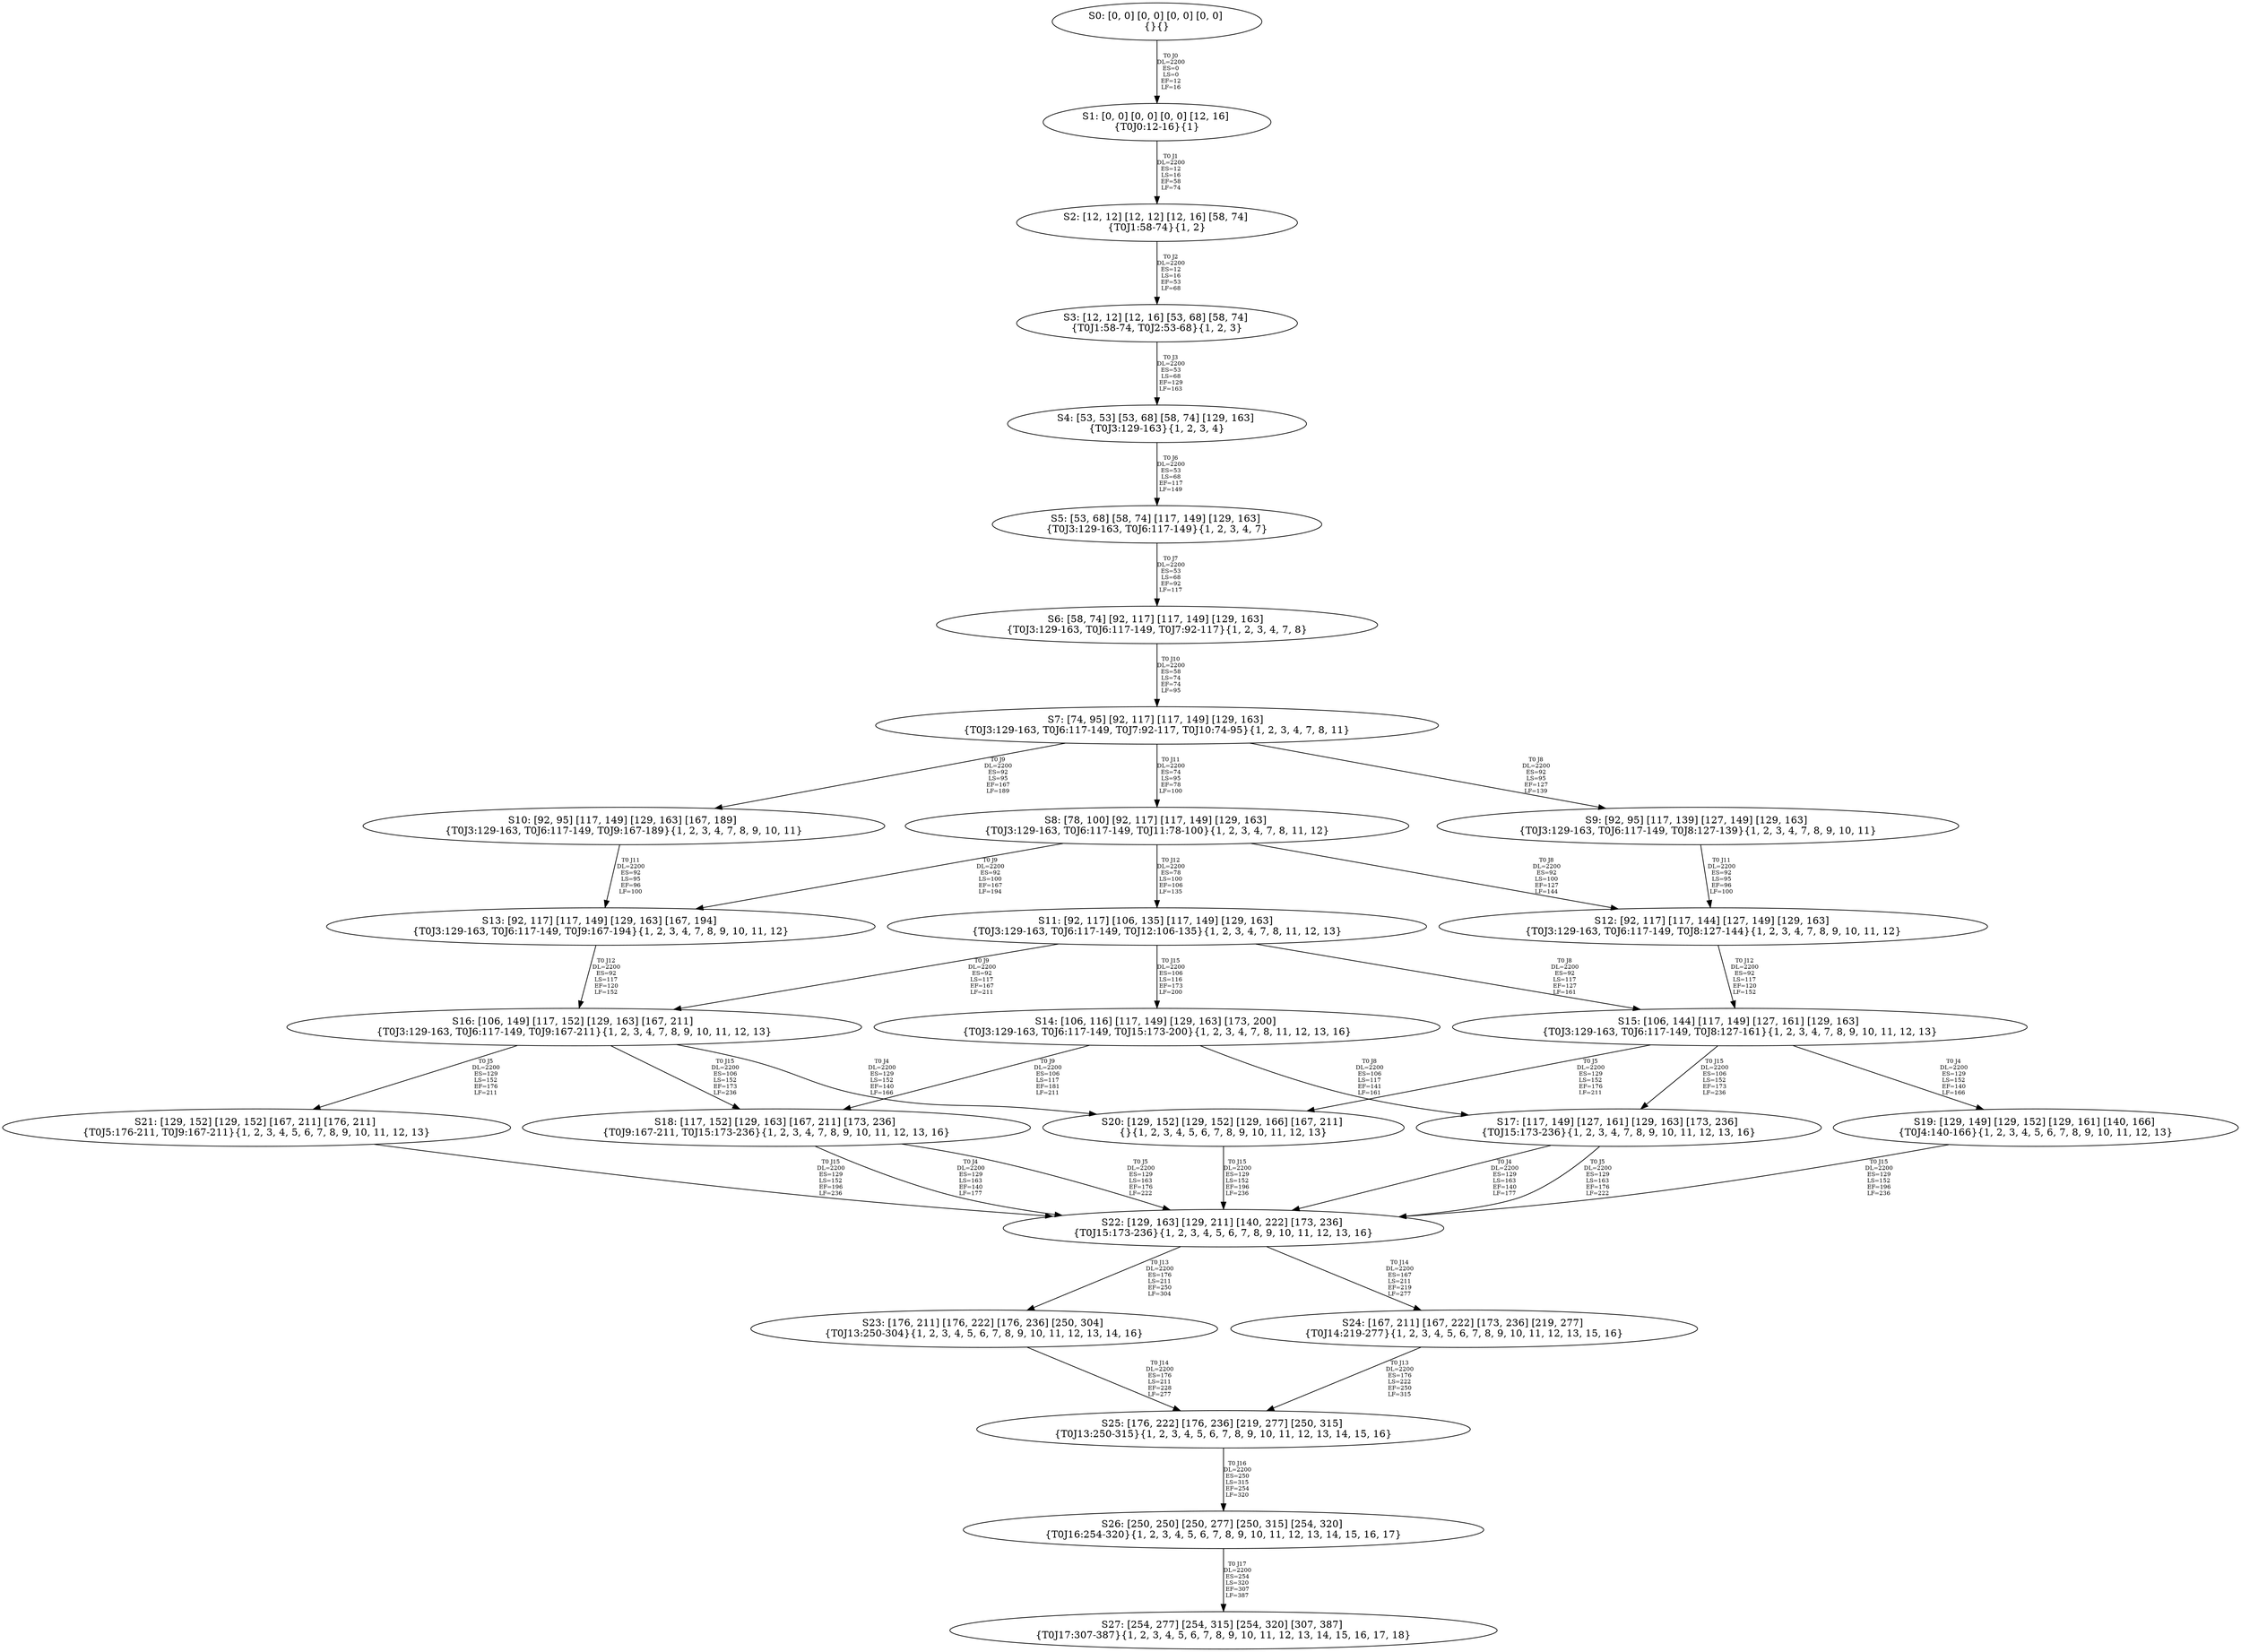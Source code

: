 digraph {
	S0[label="S0: [0, 0] [0, 0] [0, 0] [0, 0] \n{}{}"];
	S1[label="S1: [0, 0] [0, 0] [0, 0] [12, 16] \n{T0J0:12-16}{1}"];
	S2[label="S2: [12, 12] [12, 12] [12, 16] [58, 74] \n{T0J1:58-74}{1, 2}"];
	S3[label="S3: [12, 12] [12, 16] [53, 68] [58, 74] \n{T0J1:58-74, T0J2:53-68}{1, 2, 3}"];
	S4[label="S4: [53, 53] [53, 68] [58, 74] [129, 163] \n{T0J3:129-163}{1, 2, 3, 4}"];
	S5[label="S5: [53, 68] [58, 74] [117, 149] [129, 163] \n{T0J3:129-163, T0J6:117-149}{1, 2, 3, 4, 7}"];
	S6[label="S6: [58, 74] [92, 117] [117, 149] [129, 163] \n{T0J3:129-163, T0J6:117-149, T0J7:92-117}{1, 2, 3, 4, 7, 8}"];
	S7[label="S7: [74, 95] [92, 117] [117, 149] [129, 163] \n{T0J3:129-163, T0J6:117-149, T0J7:92-117, T0J10:74-95}{1, 2, 3, 4, 7, 8, 11}"];
	S8[label="S8: [78, 100] [92, 117] [117, 149] [129, 163] \n{T0J3:129-163, T0J6:117-149, T0J11:78-100}{1, 2, 3, 4, 7, 8, 11, 12}"];
	S9[label="S9: [92, 95] [117, 139] [127, 149] [129, 163] \n{T0J3:129-163, T0J6:117-149, T0J8:127-139}{1, 2, 3, 4, 7, 8, 9, 10, 11}"];
	S10[label="S10: [92, 95] [117, 149] [129, 163] [167, 189] \n{T0J3:129-163, T0J6:117-149, T0J9:167-189}{1, 2, 3, 4, 7, 8, 9, 10, 11}"];
	S11[label="S11: [92, 117] [106, 135] [117, 149] [129, 163] \n{T0J3:129-163, T0J6:117-149, T0J12:106-135}{1, 2, 3, 4, 7, 8, 11, 12, 13}"];
	S12[label="S12: [92, 117] [117, 144] [127, 149] [129, 163] \n{T0J3:129-163, T0J6:117-149, T0J8:127-144}{1, 2, 3, 4, 7, 8, 9, 10, 11, 12}"];
	S13[label="S13: [92, 117] [117, 149] [129, 163] [167, 194] \n{T0J3:129-163, T0J6:117-149, T0J9:167-194}{1, 2, 3, 4, 7, 8, 9, 10, 11, 12}"];
	S14[label="S14: [106, 116] [117, 149] [129, 163] [173, 200] \n{T0J3:129-163, T0J6:117-149, T0J15:173-200}{1, 2, 3, 4, 7, 8, 11, 12, 13, 16}"];
	S15[label="S15: [106, 144] [117, 149] [127, 161] [129, 163] \n{T0J3:129-163, T0J6:117-149, T0J8:127-161}{1, 2, 3, 4, 7, 8, 9, 10, 11, 12, 13}"];
	S16[label="S16: [106, 149] [117, 152] [129, 163] [167, 211] \n{T0J3:129-163, T0J6:117-149, T0J9:167-211}{1, 2, 3, 4, 7, 8, 9, 10, 11, 12, 13}"];
	S17[label="S17: [117, 149] [127, 161] [129, 163] [173, 236] \n{T0J15:173-236}{1, 2, 3, 4, 7, 8, 9, 10, 11, 12, 13, 16}"];
	S18[label="S18: [117, 152] [129, 163] [167, 211] [173, 236] \n{T0J9:167-211, T0J15:173-236}{1, 2, 3, 4, 7, 8, 9, 10, 11, 12, 13, 16}"];
	S19[label="S19: [129, 149] [129, 152] [129, 161] [140, 166] \n{T0J4:140-166}{1, 2, 3, 4, 5, 6, 7, 8, 9, 10, 11, 12, 13}"];
	S20[label="S20: [129, 152] [129, 152] [129, 166] [167, 211] \n{}{1, 2, 3, 4, 5, 6, 7, 8, 9, 10, 11, 12, 13}"];
	S21[label="S21: [129, 152] [129, 152] [167, 211] [176, 211] \n{T0J5:176-211, T0J9:167-211}{1, 2, 3, 4, 5, 6, 7, 8, 9, 10, 11, 12, 13}"];
	S22[label="S22: [129, 163] [129, 211] [140, 222] [173, 236] \n{T0J15:173-236}{1, 2, 3, 4, 5, 6, 7, 8, 9, 10, 11, 12, 13, 16}"];
	S23[label="S23: [176, 211] [176, 222] [176, 236] [250, 304] \n{T0J13:250-304}{1, 2, 3, 4, 5, 6, 7, 8, 9, 10, 11, 12, 13, 14, 16}"];
	S24[label="S24: [167, 211] [167, 222] [173, 236] [219, 277] \n{T0J14:219-277}{1, 2, 3, 4, 5, 6, 7, 8, 9, 10, 11, 12, 13, 15, 16}"];
	S25[label="S25: [176, 222] [176, 236] [219, 277] [250, 315] \n{T0J13:250-315}{1, 2, 3, 4, 5, 6, 7, 8, 9, 10, 11, 12, 13, 14, 15, 16}"];
	S26[label="S26: [250, 250] [250, 277] [250, 315] [254, 320] \n{T0J16:254-320}{1, 2, 3, 4, 5, 6, 7, 8, 9, 10, 11, 12, 13, 14, 15, 16, 17}"];
	S27[label="S27: [254, 277] [254, 315] [254, 320] [307, 387] \n{T0J17:307-387}{1, 2, 3, 4, 5, 6, 7, 8, 9, 10, 11, 12, 13, 14, 15, 16, 17, 18}"];
	S0 -> S1[label="T0 J0\nDL=2200\nES=0\nLS=0\nEF=12\nLF=16",fontsize=8];
	S1 -> S2[label="T0 J1\nDL=2200\nES=12\nLS=16\nEF=58\nLF=74",fontsize=8];
	S2 -> S3[label="T0 J2\nDL=2200\nES=12\nLS=16\nEF=53\nLF=68",fontsize=8];
	S3 -> S4[label="T0 J3\nDL=2200\nES=53\nLS=68\nEF=129\nLF=163",fontsize=8];
	S4 -> S5[label="T0 J6\nDL=2200\nES=53\nLS=68\nEF=117\nLF=149",fontsize=8];
	S5 -> S6[label="T0 J7\nDL=2200\nES=53\nLS=68\nEF=92\nLF=117",fontsize=8];
	S6 -> S7[label="T0 J10\nDL=2200\nES=58\nLS=74\nEF=74\nLF=95",fontsize=8];
	S7 -> S9[label="T0 J8\nDL=2200\nES=92\nLS=95\nEF=127\nLF=139",fontsize=8];
	S7 -> S10[label="T0 J9\nDL=2200\nES=92\nLS=95\nEF=167\nLF=189",fontsize=8];
	S7 -> S8[label="T0 J11\nDL=2200\nES=74\nLS=95\nEF=78\nLF=100",fontsize=8];
	S8 -> S12[label="T0 J8\nDL=2200\nES=92\nLS=100\nEF=127\nLF=144",fontsize=8];
	S8 -> S13[label="T0 J9\nDL=2200\nES=92\nLS=100\nEF=167\nLF=194",fontsize=8];
	S8 -> S11[label="T0 J12\nDL=2200\nES=78\nLS=100\nEF=106\nLF=135",fontsize=8];
	S9 -> S12[label="T0 J11\nDL=2200\nES=92\nLS=95\nEF=96\nLF=100",fontsize=8];
	S10 -> S13[label="T0 J11\nDL=2200\nES=92\nLS=95\nEF=96\nLF=100",fontsize=8];
	S11 -> S15[label="T0 J8\nDL=2200\nES=92\nLS=117\nEF=127\nLF=161",fontsize=8];
	S11 -> S16[label="T0 J9\nDL=2200\nES=92\nLS=117\nEF=167\nLF=211",fontsize=8];
	S11 -> S14[label="T0 J15\nDL=2200\nES=106\nLS=116\nEF=173\nLF=200",fontsize=8];
	S12 -> S15[label="T0 J12\nDL=2200\nES=92\nLS=117\nEF=120\nLF=152",fontsize=8];
	S13 -> S16[label="T0 J12\nDL=2200\nES=92\nLS=117\nEF=120\nLF=152",fontsize=8];
	S14 -> S17[label="T0 J8\nDL=2200\nES=106\nLS=117\nEF=141\nLF=161",fontsize=8];
	S14 -> S18[label="T0 J9\nDL=2200\nES=106\nLS=117\nEF=181\nLF=211",fontsize=8];
	S15 -> S19[label="T0 J4\nDL=2200\nES=129\nLS=152\nEF=140\nLF=166",fontsize=8];
	S15 -> S20[label="T0 J5\nDL=2200\nES=129\nLS=152\nEF=176\nLF=211",fontsize=8];
	S15 -> S17[label="T0 J15\nDL=2200\nES=106\nLS=152\nEF=173\nLF=236",fontsize=8];
	S16 -> S20[label="T0 J4\nDL=2200\nES=129\nLS=152\nEF=140\nLF=166",fontsize=8];
	S16 -> S21[label="T0 J5\nDL=2200\nES=129\nLS=152\nEF=176\nLF=211",fontsize=8];
	S16 -> S18[label="T0 J15\nDL=2200\nES=106\nLS=152\nEF=173\nLF=236",fontsize=8];
	S17 -> S22[label="T0 J4\nDL=2200\nES=129\nLS=163\nEF=140\nLF=177",fontsize=8];
	S17 -> S22[label="T0 J5\nDL=2200\nES=129\nLS=163\nEF=176\nLF=222",fontsize=8];
	S18 -> S22[label="T0 J4\nDL=2200\nES=129\nLS=163\nEF=140\nLF=177",fontsize=8];
	S18 -> S22[label="T0 J5\nDL=2200\nES=129\nLS=163\nEF=176\nLF=222",fontsize=8];
	S19 -> S22[label="T0 J15\nDL=2200\nES=129\nLS=152\nEF=196\nLF=236",fontsize=8];
	S20 -> S22[label="T0 J15\nDL=2200\nES=129\nLS=152\nEF=196\nLF=236",fontsize=8];
	S21 -> S22[label="T0 J15\nDL=2200\nES=129\nLS=152\nEF=196\nLF=236",fontsize=8];
	S22 -> S23[label="T0 J13\nDL=2200\nES=176\nLS=211\nEF=250\nLF=304",fontsize=8];
	S22 -> S24[label="T0 J14\nDL=2200\nES=167\nLS=211\nEF=219\nLF=277",fontsize=8];
	S23 -> S25[label="T0 J14\nDL=2200\nES=176\nLS=211\nEF=228\nLF=277",fontsize=8];
	S24 -> S25[label="T0 J13\nDL=2200\nES=176\nLS=222\nEF=250\nLF=315",fontsize=8];
	S25 -> S26[label="T0 J16\nDL=2200\nES=250\nLS=315\nEF=254\nLF=320",fontsize=8];
	S26 -> S27[label="T0 J17\nDL=2200\nES=254\nLS=320\nEF=307\nLF=387",fontsize=8];
}

